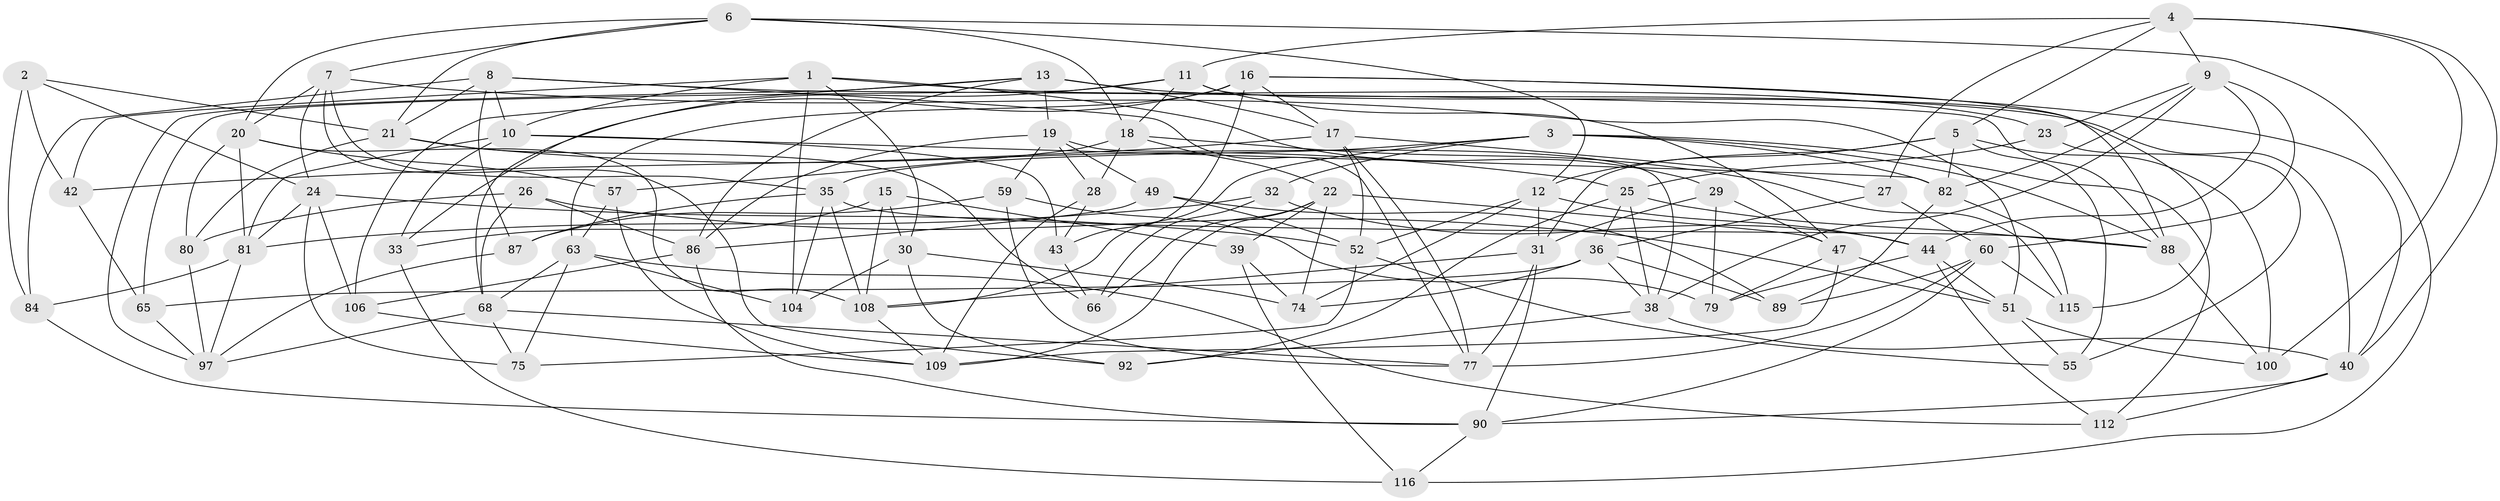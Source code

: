 // Generated by graph-tools (version 1.1) at 2025/24/03/03/25 07:24:24]
// undirected, 75 vertices, 193 edges
graph export_dot {
graph [start="1"]
  node [color=gray90,style=filled];
  1 [super="+56"];
  2;
  3 [super="+48"];
  4 [super="+70"];
  5 [super="+111"];
  6 [super="+14"];
  7 [super="+103"];
  8 [super="+83"];
  9 [super="+99"];
  10 [super="+58"];
  11 [super="+67"];
  12 [super="+41"];
  13 [super="+98"];
  15;
  16 [super="+85"];
  17 [super="+71"];
  18 [super="+118"];
  19 [super="+105"];
  20 [super="+50"];
  21 [super="+46"];
  22 [super="+37"];
  23;
  24 [super="+34"];
  25 [super="+45"];
  26;
  27;
  28;
  29;
  30 [super="+76"];
  31 [super="+61"];
  32;
  33;
  35 [super="+54"];
  36 [super="+64"];
  38 [super="+107"];
  39;
  40 [super="+72"];
  42;
  43;
  44 [super="+94"];
  47 [super="+96"];
  49;
  51 [super="+53"];
  52 [super="+78"];
  55;
  57;
  59;
  60 [super="+62"];
  63 [super="+69"];
  65;
  66;
  68 [super="+73"];
  74 [super="+93"];
  75;
  77 [super="+117"];
  79;
  80;
  81 [super="+119"];
  82 [super="+101"];
  84;
  86 [super="+113"];
  87;
  88 [super="+95"];
  89;
  90 [super="+91"];
  92;
  97 [super="+102"];
  100;
  104;
  106;
  108 [super="+114"];
  109 [super="+110"];
  112;
  115;
  116;
  1 -- 29;
  1 -- 30;
  1 -- 104;
  1 -- 42;
  1 -- 23;
  1 -- 10;
  2 -- 42;
  2 -- 84;
  2 -- 21;
  2 -- 24;
  3 -- 112;
  3 -- 82;
  3 -- 108;
  3 -- 32;
  3 -- 35;
  3 -- 88;
  4 -- 9;
  4 -- 27;
  4 -- 5;
  4 -- 40;
  4 -- 100;
  4 -- 11;
  5 -- 31;
  5 -- 55;
  5 -- 100;
  5 -- 12;
  5 -- 82;
  6 -- 21;
  6 -- 18;
  6 -- 7;
  6 -- 116;
  6 -- 12;
  6 -- 20;
  7 -- 35;
  7 -- 92;
  7 -- 51;
  7 -- 24;
  7 -- 20;
  8 -- 77;
  8 -- 87;
  8 -- 84;
  8 -- 88;
  8 -- 10;
  8 -- 21;
  9 -- 82;
  9 -- 44;
  9 -- 23;
  9 -- 60;
  9 -- 38;
  10 -- 33;
  10 -- 81;
  10 -- 43;
  10 -- 82;
  11 -- 65;
  11 -- 115;
  11 -- 47;
  11 -- 18;
  11 -- 68;
  12 -- 74;
  12 -- 52;
  12 -- 44;
  12 -- 31;
  13 -- 19;
  13 -- 97;
  13 -- 40;
  13 -- 106;
  13 -- 86;
  13 -- 17;
  15 -- 108;
  15 -- 33;
  15 -- 39;
  15 -- 30;
  16 -- 43;
  16 -- 40;
  16 -- 88;
  16 -- 33;
  16 -- 63;
  16 -- 17;
  17 -- 42;
  17 -- 27;
  17 -- 77;
  17 -- 52;
  18 -- 115;
  18 -- 22;
  18 -- 28;
  18 -- 57;
  19 -- 28;
  19 -- 49;
  19 -- 59;
  19 -- 38;
  19 -- 86;
  20 -- 108;
  20 -- 80;
  20 -- 57;
  20 -- 81;
  21 -- 80;
  21 -- 25;
  21 -- 66;
  22 -- 66;
  22 -- 74;
  22 -- 39;
  22 -- 109;
  22 -- 47;
  23 -- 55;
  23 -- 25;
  24 -- 75;
  24 -- 81;
  24 -- 52;
  24 -- 106;
  25 -- 92;
  25 -- 38;
  25 -- 88;
  25 -- 36;
  26 -- 68;
  26 -- 80;
  26 -- 51;
  26 -- 86;
  27 -- 60;
  27 -- 36;
  28 -- 43;
  28 -- 109;
  29 -- 47;
  29 -- 79;
  29 -- 31;
  30 -- 104;
  30 -- 74 [weight=2];
  30 -- 92;
  31 -- 90;
  31 -- 108;
  31 -- 77;
  32 -- 44;
  32 -- 66;
  32 -- 81;
  33 -- 116;
  35 -- 104;
  35 -- 87;
  35 -- 88;
  35 -- 108;
  36 -- 74;
  36 -- 89;
  36 -- 65;
  36 -- 38;
  38 -- 92;
  38 -- 40;
  39 -- 116;
  39 -- 74;
  40 -- 90;
  40 -- 112;
  42 -- 65;
  43 -- 66;
  44 -- 112;
  44 -- 51;
  44 -- 79;
  47 -- 51;
  47 -- 79;
  47 -- 109;
  49 -- 86;
  49 -- 89;
  49 -- 52;
  51 -- 100;
  51 -- 55;
  52 -- 55;
  52 -- 75;
  57 -- 63;
  57 -- 109;
  59 -- 79;
  59 -- 77;
  59 -- 87;
  60 -- 90;
  60 -- 89;
  60 -- 115;
  60 -- 77;
  63 -- 75;
  63 -- 104;
  63 -- 112;
  63 -- 68;
  65 -- 97;
  68 -- 97;
  68 -- 75;
  68 -- 77;
  80 -- 97;
  81 -- 84;
  81 -- 97;
  82 -- 89;
  82 -- 115;
  84 -- 90;
  86 -- 106;
  86 -- 90;
  87 -- 97;
  88 -- 100;
  90 -- 116;
  106 -- 109;
  108 -- 109;
}
